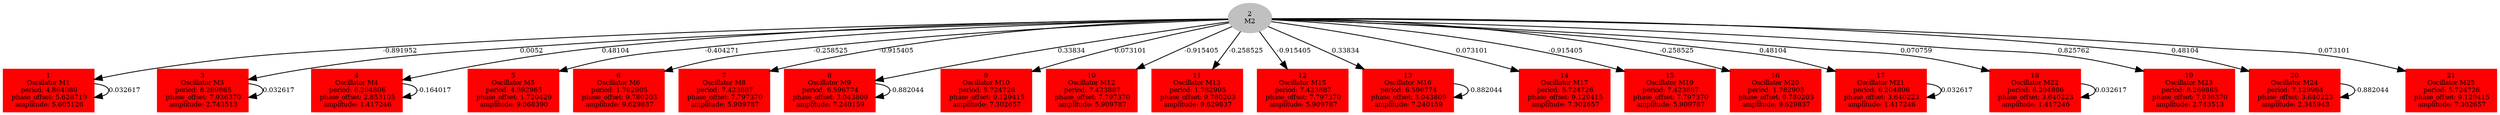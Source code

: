  digraph g{ forcelabels=true;
1 [label=<1<BR />Oscillator M1<BR /> period: 4.864080<BR /> phase_offset: 5.628719<BR /> amplitude: 5.605126>, shape=box,color=red,style=filled,fontsize=8];2[label=<2<BR/>M2>,color="grey",style=filled,fontsize=8];
3 [label=<3<BR />Oscillator M3<BR /> period: 8.269865<BR /> phase_offset: 7.936370<BR /> amplitude: 2.743513>, shape=box,color=red,style=filled,fontsize=8];4 [label=<4<BR />Oscillator M4<BR /> period: 6.204806<BR /> phase_offset: 2.853105<BR /> amplitude: 1.417246>, shape=box,color=red,style=filled,fontsize=8];5 [label=<5<BR />Oscillator M5<BR /> period: 4.892965<BR /> phase_offset: 1.720429<BR /> amplitude: 9.068390>, shape=box,color=red,style=filled,fontsize=8];6 [label=<6<BR />Oscillator M6<BR /> period: 1.782905<BR /> phase_offset: 9.780203<BR /> amplitude: 9.629837>, shape=box,color=red,style=filled,fontsize=8];7 [label=<7<BR />Oscillator M8<BR /> period: 7.423887<BR /> phase_offset: 7.797370<BR /> amplitude: 5.909787>, shape=box,color=red,style=filled,fontsize=8];8 [label=<8<BR />Oscillator M9<BR /> period: 6.596774<BR /> phase_offset: 3.043809<BR /> amplitude: 7.240159>, shape=box,color=red,style=filled,fontsize=8];9 [label=<9<BR />Oscillator M10<BR /> period: 5.724726<BR /> phase_offset: 9.129415<BR /> amplitude: 7.302657>, shape=box,color=red,style=filled,fontsize=8];10 [label=<10<BR />Oscillator M12<BR /> period: 7.423887<BR /> phase_offset: 7.797370<BR /> amplitude: 5.909787>, shape=box,color=red,style=filled,fontsize=8];11 [label=<11<BR />Oscillator M13<BR /> period: 1.782905<BR /> phase_offset: 9.780203<BR /> amplitude: 9.629837>, shape=box,color=red,style=filled,fontsize=8];12 [label=<12<BR />Oscillator M15<BR /> period: 7.423887<BR /> phase_offset: 7.797370<BR /> amplitude: 5.909787>, shape=box,color=red,style=filled,fontsize=8];13 [label=<13<BR />Oscillator M16<BR /> period: 6.596774<BR /> phase_offset: 3.043809<BR /> amplitude: 7.240159>, shape=box,color=red,style=filled,fontsize=8];14 [label=<14<BR />Oscillator M17<BR /> period: 5.724726<BR /> phase_offset: 9.129415<BR /> amplitude: 7.302657>, shape=box,color=red,style=filled,fontsize=8];15 [label=<15<BR />Oscillator M19<BR /> period: 7.423887<BR /> phase_offset: 7.797370<BR /> amplitude: 5.909787>, shape=box,color=red,style=filled,fontsize=8];16 [label=<16<BR />Oscillator M20<BR /> period: 1.782905<BR /> phase_offset: 9.780203<BR /> amplitude: 9.629837>, shape=box,color=red,style=filled,fontsize=8];17 [label=<17<BR />Oscillator M21<BR /> period: 6.204806<BR /> phase_offset: 3.640223<BR /> amplitude: 1.417246>, shape=box,color=red,style=filled,fontsize=8];18 [label=<18<BR />Oscillator M22<BR /> period: 6.204806<BR /> phase_offset: 3.640223<BR /> amplitude: 1.417246>, shape=box,color=red,style=filled,fontsize=8];19 [label=<19<BR />Oscillator M23<BR /> period: 8.269865<BR /> phase_offset: 7.936370<BR /> amplitude: 2.743513>, shape=box,color=red,style=filled,fontsize=8];20 [label=<20<BR />Oscillator M24<BR /> period: 7.129964<BR /> phase_offset: 3.640223<BR /> amplitude: 2.345943>, shape=box,color=red,style=filled,fontsize=8];21 [label=<21<BR />Oscillator M25<BR /> period: 5.724726<BR /> phase_offset: 9.129415<BR /> amplitude: 7.302657>, shape=box,color=red,style=filled,fontsize=8];1 -> 1[label="0.032617 ",fontsize="8"];
2 -> 1[label="-0.891952 ",fontsize="8"];
2 -> 3[label="0.0052 ",fontsize="8"];
2 -> 4[label="0.48104 ",fontsize="8"];
2 -> 5[label="-0.404271 ",fontsize="8"];
2 -> 6[label="-0.258525 ",fontsize="8"];
2 -> 7[label="-0.915405 ",fontsize="8"];
2 -> 8[label="0.33834 ",fontsize="8"];
2 -> 9[label="0.073101 ",fontsize="8"];
2 -> 10[label="-0.915405 ",fontsize="8"];
2 -> 11[label="-0.258525 ",fontsize="8"];
2 -> 12[label="-0.915405 ",fontsize="8"];
2 -> 13[label="0.33834 ",fontsize="8"];
2 -> 14[label="0.073101 ",fontsize="8"];
2 -> 15[label="-0.915405 ",fontsize="8"];
2 -> 16[label="-0.258525 ",fontsize="8"];
2 -> 17[label="0.48104 ",fontsize="8"];
2 -> 18[label="0.070759 ",fontsize="8"];
2 -> 19[label="0.825762 ",fontsize="8"];
2 -> 20[label="0.48104 ",fontsize="8"];
2 -> 21[label="0.073101 ",fontsize="8"];
3 -> 3[label="0.032617 ",fontsize="8"];
4 -> 4[label="-0.164017 ",fontsize="8"];
8 -> 8[label="-0.882044 ",fontsize="8"];
13 -> 13[label="-0.882044 ",fontsize="8"];
17 -> 17[label="0.032617 ",fontsize="8"];
18 -> 18[label="0.032617 ",fontsize="8"];
20 -> 20[label="-0.882044 ",fontsize="8"];
 }
